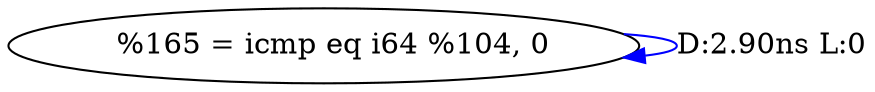 digraph {
Node0x3956d60[label="  %165 = icmp eq i64 %104, 0"];
Node0x3956d60 -> Node0x3956d60[label="D:2.90ns L:0",color=blue];
}
